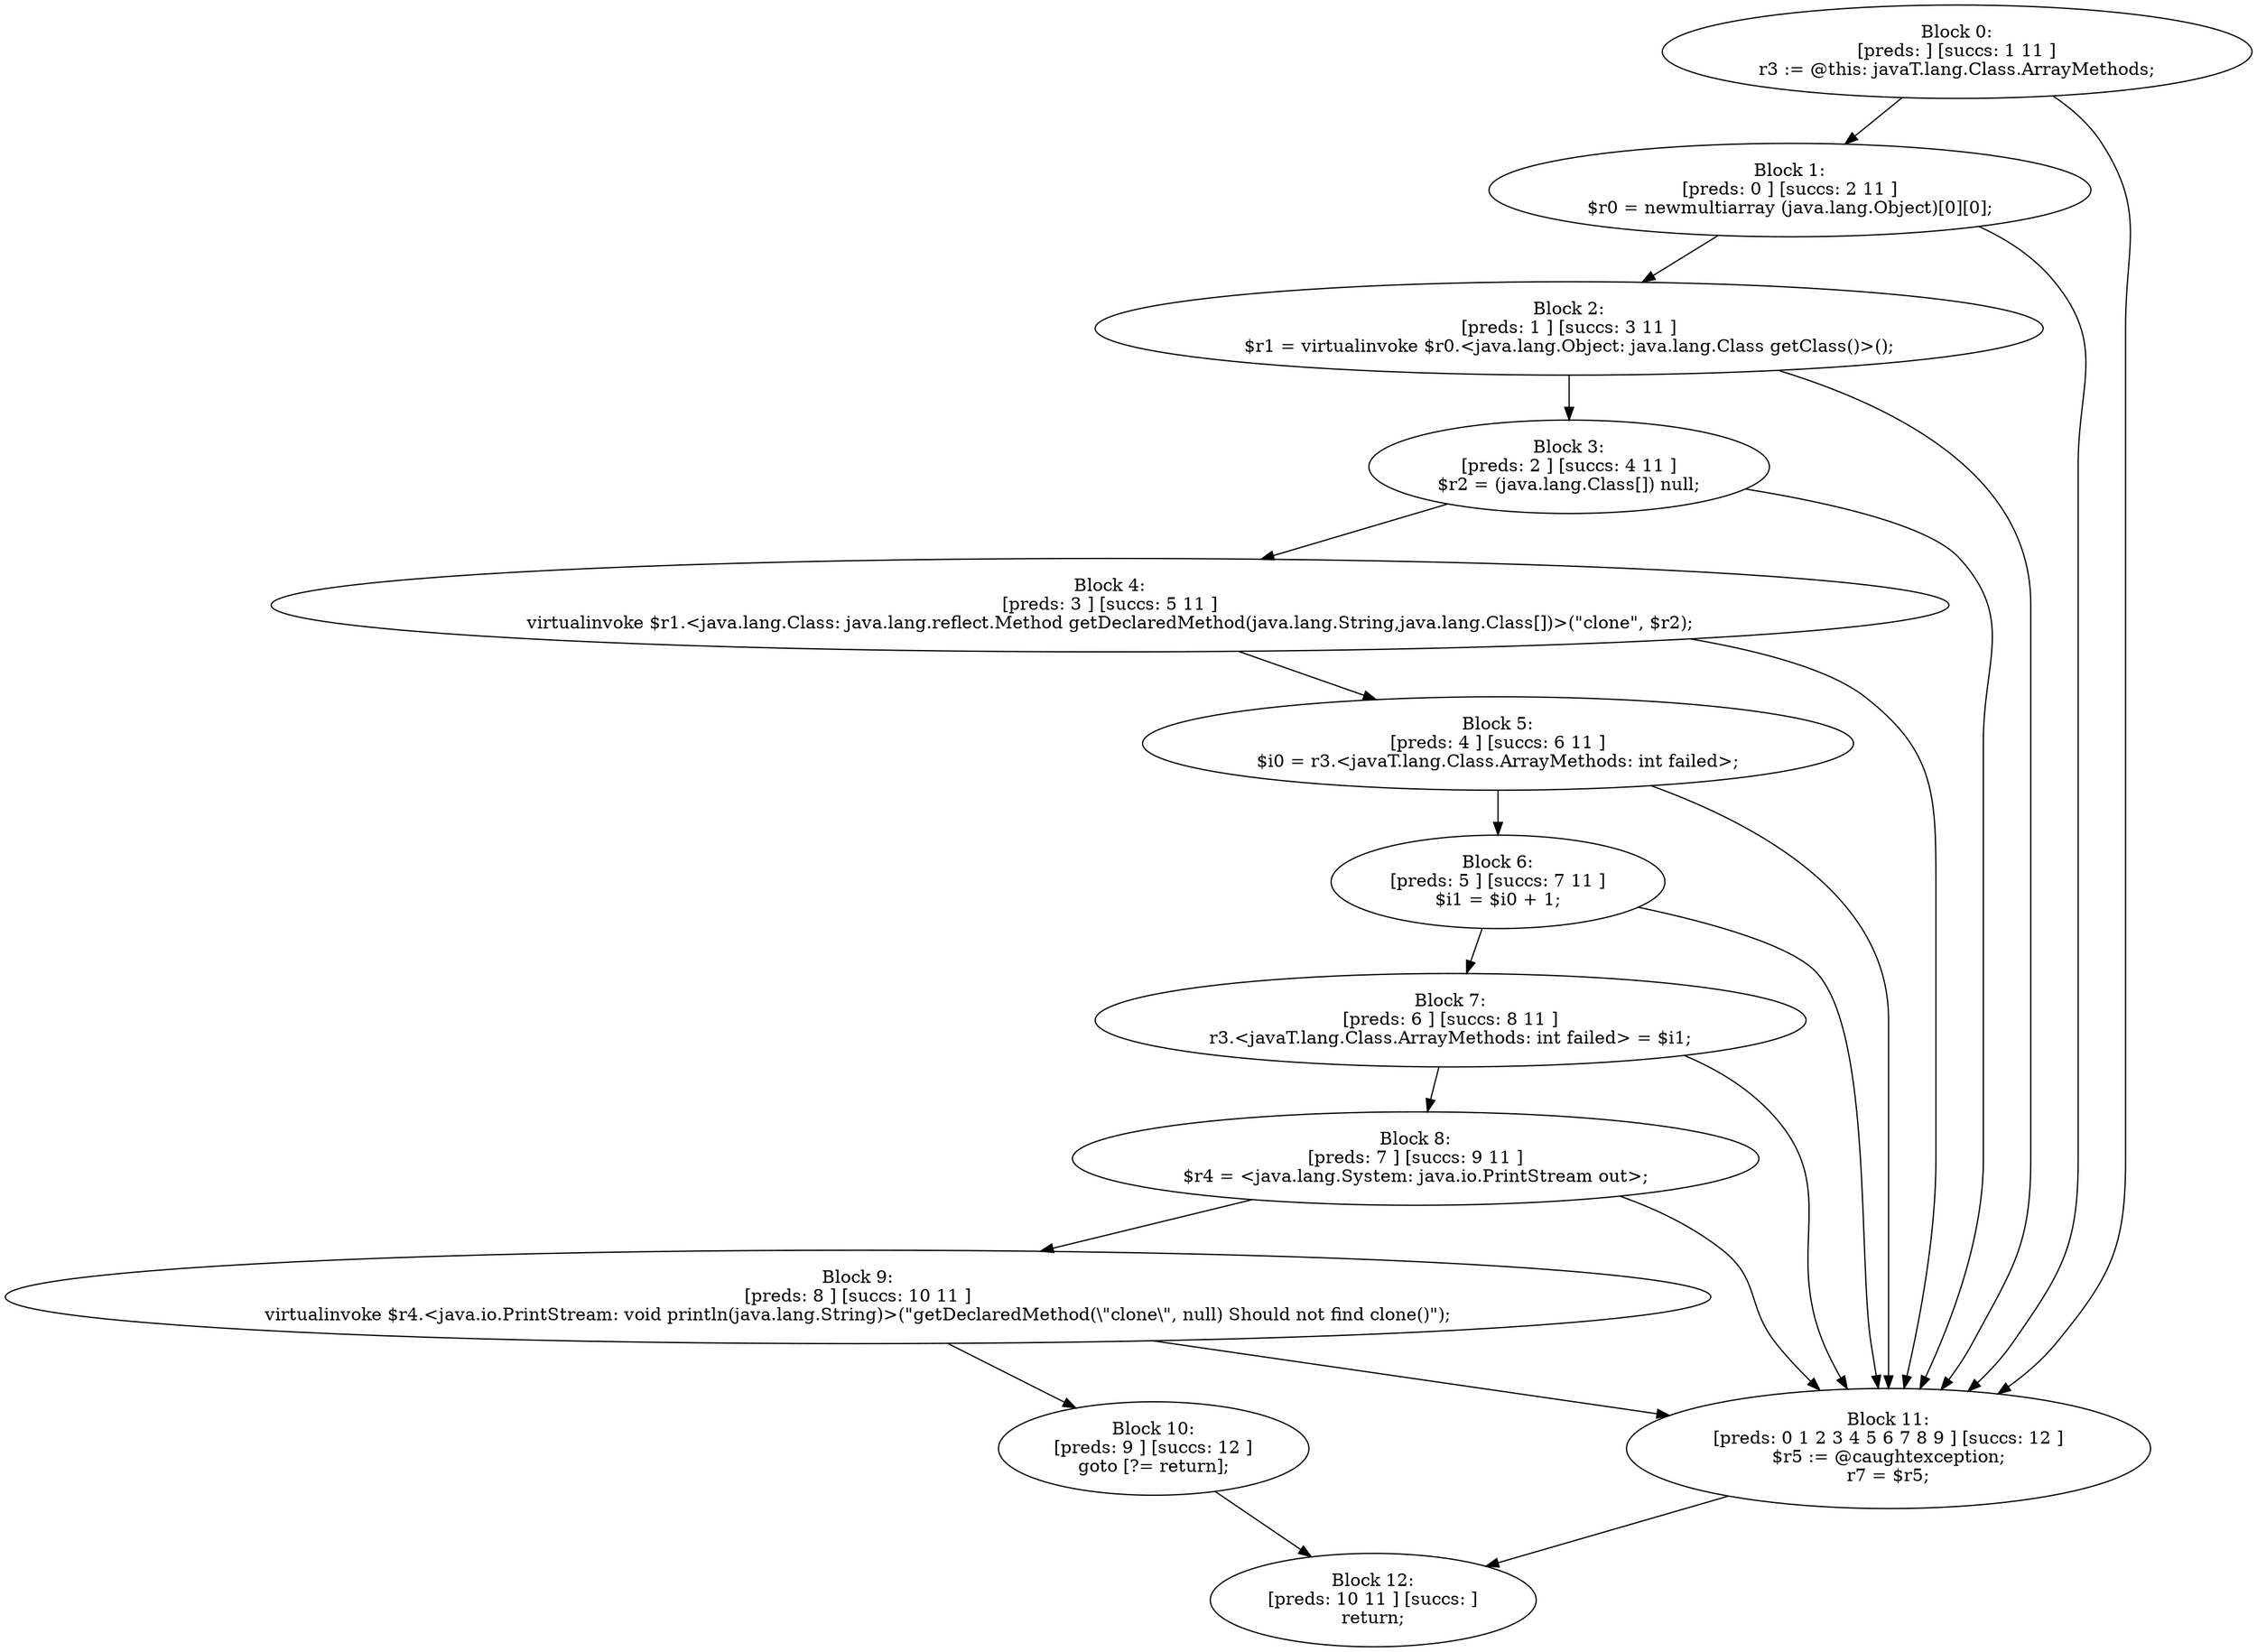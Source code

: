 digraph "unitGraph" {
    "Block 0:
[preds: ] [succs: 1 11 ]
r3 := @this: javaT.lang.Class.ArrayMethods;
"
    "Block 1:
[preds: 0 ] [succs: 2 11 ]
$r0 = newmultiarray (java.lang.Object)[0][0];
"
    "Block 2:
[preds: 1 ] [succs: 3 11 ]
$r1 = virtualinvoke $r0.<java.lang.Object: java.lang.Class getClass()>();
"
    "Block 3:
[preds: 2 ] [succs: 4 11 ]
$r2 = (java.lang.Class[]) null;
"
    "Block 4:
[preds: 3 ] [succs: 5 11 ]
virtualinvoke $r1.<java.lang.Class: java.lang.reflect.Method getDeclaredMethod(java.lang.String,java.lang.Class[])>(\"clone\", $r2);
"
    "Block 5:
[preds: 4 ] [succs: 6 11 ]
$i0 = r3.<javaT.lang.Class.ArrayMethods: int failed>;
"
    "Block 6:
[preds: 5 ] [succs: 7 11 ]
$i1 = $i0 + 1;
"
    "Block 7:
[preds: 6 ] [succs: 8 11 ]
r3.<javaT.lang.Class.ArrayMethods: int failed> = $i1;
"
    "Block 8:
[preds: 7 ] [succs: 9 11 ]
$r4 = <java.lang.System: java.io.PrintStream out>;
"
    "Block 9:
[preds: 8 ] [succs: 10 11 ]
virtualinvoke $r4.<java.io.PrintStream: void println(java.lang.String)>(\"getDeclaredMethod(\\\"clone\\\", null) Should not find clone()\");
"
    "Block 10:
[preds: 9 ] [succs: 12 ]
goto [?= return];
"
    "Block 11:
[preds: 0 1 2 3 4 5 6 7 8 9 ] [succs: 12 ]
$r5 := @caughtexception;
r7 = $r5;
"
    "Block 12:
[preds: 10 11 ] [succs: ]
return;
"
    "Block 0:
[preds: ] [succs: 1 11 ]
r3 := @this: javaT.lang.Class.ArrayMethods;
"->"Block 1:
[preds: 0 ] [succs: 2 11 ]
$r0 = newmultiarray (java.lang.Object)[0][0];
";
    "Block 0:
[preds: ] [succs: 1 11 ]
r3 := @this: javaT.lang.Class.ArrayMethods;
"->"Block 11:
[preds: 0 1 2 3 4 5 6 7 8 9 ] [succs: 12 ]
$r5 := @caughtexception;
r7 = $r5;
";
    "Block 1:
[preds: 0 ] [succs: 2 11 ]
$r0 = newmultiarray (java.lang.Object)[0][0];
"->"Block 2:
[preds: 1 ] [succs: 3 11 ]
$r1 = virtualinvoke $r0.<java.lang.Object: java.lang.Class getClass()>();
";
    "Block 1:
[preds: 0 ] [succs: 2 11 ]
$r0 = newmultiarray (java.lang.Object)[0][0];
"->"Block 11:
[preds: 0 1 2 3 4 5 6 7 8 9 ] [succs: 12 ]
$r5 := @caughtexception;
r7 = $r5;
";
    "Block 2:
[preds: 1 ] [succs: 3 11 ]
$r1 = virtualinvoke $r0.<java.lang.Object: java.lang.Class getClass()>();
"->"Block 3:
[preds: 2 ] [succs: 4 11 ]
$r2 = (java.lang.Class[]) null;
";
    "Block 2:
[preds: 1 ] [succs: 3 11 ]
$r1 = virtualinvoke $r0.<java.lang.Object: java.lang.Class getClass()>();
"->"Block 11:
[preds: 0 1 2 3 4 5 6 7 8 9 ] [succs: 12 ]
$r5 := @caughtexception;
r7 = $r5;
";
    "Block 3:
[preds: 2 ] [succs: 4 11 ]
$r2 = (java.lang.Class[]) null;
"->"Block 4:
[preds: 3 ] [succs: 5 11 ]
virtualinvoke $r1.<java.lang.Class: java.lang.reflect.Method getDeclaredMethod(java.lang.String,java.lang.Class[])>(\"clone\", $r2);
";
    "Block 3:
[preds: 2 ] [succs: 4 11 ]
$r2 = (java.lang.Class[]) null;
"->"Block 11:
[preds: 0 1 2 3 4 5 6 7 8 9 ] [succs: 12 ]
$r5 := @caughtexception;
r7 = $r5;
";
    "Block 4:
[preds: 3 ] [succs: 5 11 ]
virtualinvoke $r1.<java.lang.Class: java.lang.reflect.Method getDeclaredMethod(java.lang.String,java.lang.Class[])>(\"clone\", $r2);
"->"Block 5:
[preds: 4 ] [succs: 6 11 ]
$i0 = r3.<javaT.lang.Class.ArrayMethods: int failed>;
";
    "Block 4:
[preds: 3 ] [succs: 5 11 ]
virtualinvoke $r1.<java.lang.Class: java.lang.reflect.Method getDeclaredMethod(java.lang.String,java.lang.Class[])>(\"clone\", $r2);
"->"Block 11:
[preds: 0 1 2 3 4 5 6 7 8 9 ] [succs: 12 ]
$r5 := @caughtexception;
r7 = $r5;
";
    "Block 5:
[preds: 4 ] [succs: 6 11 ]
$i0 = r3.<javaT.lang.Class.ArrayMethods: int failed>;
"->"Block 6:
[preds: 5 ] [succs: 7 11 ]
$i1 = $i0 + 1;
";
    "Block 5:
[preds: 4 ] [succs: 6 11 ]
$i0 = r3.<javaT.lang.Class.ArrayMethods: int failed>;
"->"Block 11:
[preds: 0 1 2 3 4 5 6 7 8 9 ] [succs: 12 ]
$r5 := @caughtexception;
r7 = $r5;
";
    "Block 6:
[preds: 5 ] [succs: 7 11 ]
$i1 = $i0 + 1;
"->"Block 7:
[preds: 6 ] [succs: 8 11 ]
r3.<javaT.lang.Class.ArrayMethods: int failed> = $i1;
";
    "Block 6:
[preds: 5 ] [succs: 7 11 ]
$i1 = $i0 + 1;
"->"Block 11:
[preds: 0 1 2 3 4 5 6 7 8 9 ] [succs: 12 ]
$r5 := @caughtexception;
r7 = $r5;
";
    "Block 7:
[preds: 6 ] [succs: 8 11 ]
r3.<javaT.lang.Class.ArrayMethods: int failed> = $i1;
"->"Block 8:
[preds: 7 ] [succs: 9 11 ]
$r4 = <java.lang.System: java.io.PrintStream out>;
";
    "Block 7:
[preds: 6 ] [succs: 8 11 ]
r3.<javaT.lang.Class.ArrayMethods: int failed> = $i1;
"->"Block 11:
[preds: 0 1 2 3 4 5 6 7 8 9 ] [succs: 12 ]
$r5 := @caughtexception;
r7 = $r5;
";
    "Block 8:
[preds: 7 ] [succs: 9 11 ]
$r4 = <java.lang.System: java.io.PrintStream out>;
"->"Block 9:
[preds: 8 ] [succs: 10 11 ]
virtualinvoke $r4.<java.io.PrintStream: void println(java.lang.String)>(\"getDeclaredMethod(\\\"clone\\\", null) Should not find clone()\");
";
    "Block 8:
[preds: 7 ] [succs: 9 11 ]
$r4 = <java.lang.System: java.io.PrintStream out>;
"->"Block 11:
[preds: 0 1 2 3 4 5 6 7 8 9 ] [succs: 12 ]
$r5 := @caughtexception;
r7 = $r5;
";
    "Block 9:
[preds: 8 ] [succs: 10 11 ]
virtualinvoke $r4.<java.io.PrintStream: void println(java.lang.String)>(\"getDeclaredMethod(\\\"clone\\\", null) Should not find clone()\");
"->"Block 10:
[preds: 9 ] [succs: 12 ]
goto [?= return];
";
    "Block 9:
[preds: 8 ] [succs: 10 11 ]
virtualinvoke $r4.<java.io.PrintStream: void println(java.lang.String)>(\"getDeclaredMethod(\\\"clone\\\", null) Should not find clone()\");
"->"Block 11:
[preds: 0 1 2 3 4 5 6 7 8 9 ] [succs: 12 ]
$r5 := @caughtexception;
r7 = $r5;
";
    "Block 10:
[preds: 9 ] [succs: 12 ]
goto [?= return];
"->"Block 12:
[preds: 10 11 ] [succs: ]
return;
";
    "Block 11:
[preds: 0 1 2 3 4 5 6 7 8 9 ] [succs: 12 ]
$r5 := @caughtexception;
r7 = $r5;
"->"Block 12:
[preds: 10 11 ] [succs: ]
return;
";
}
